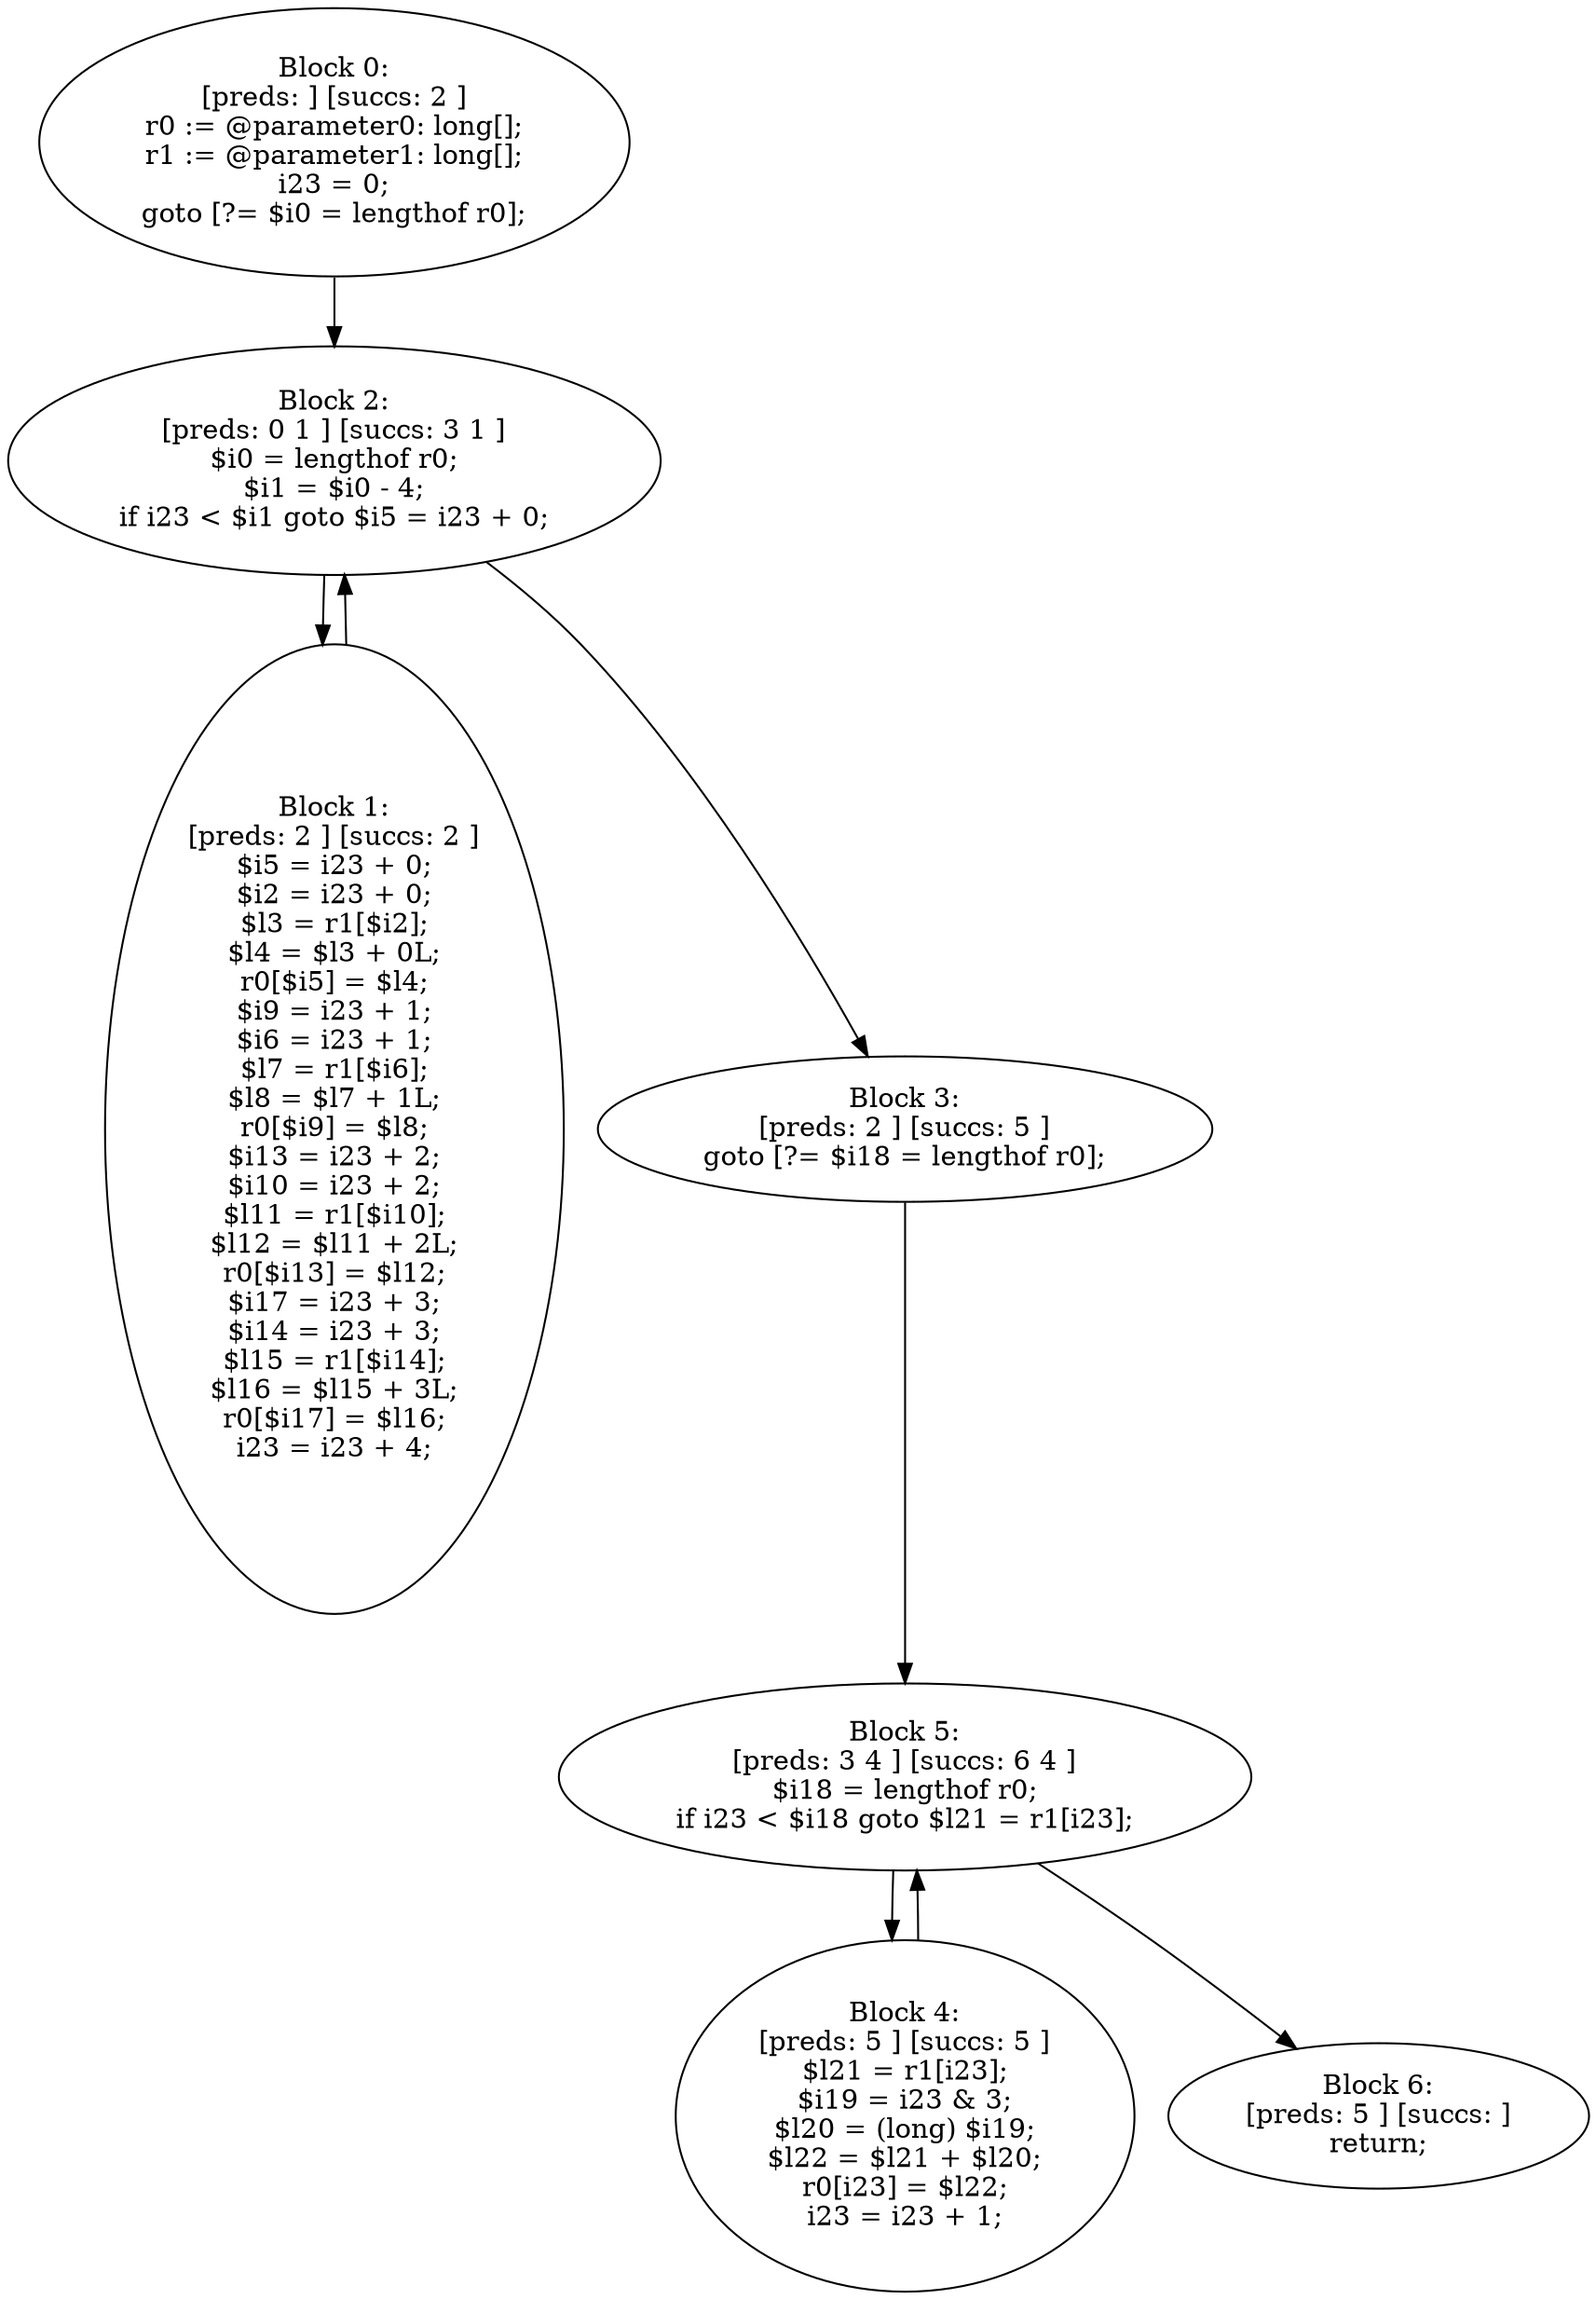 digraph "unitGraph" {
    "Block 0:
[preds: ] [succs: 2 ]
r0 := @parameter0: long[];
r1 := @parameter1: long[];
i23 = 0;
goto [?= $i0 = lengthof r0];
"
    "Block 1:
[preds: 2 ] [succs: 2 ]
$i5 = i23 + 0;
$i2 = i23 + 0;
$l3 = r1[$i2];
$l4 = $l3 + 0L;
r0[$i5] = $l4;
$i9 = i23 + 1;
$i6 = i23 + 1;
$l7 = r1[$i6];
$l8 = $l7 + 1L;
r0[$i9] = $l8;
$i13 = i23 + 2;
$i10 = i23 + 2;
$l11 = r1[$i10];
$l12 = $l11 + 2L;
r0[$i13] = $l12;
$i17 = i23 + 3;
$i14 = i23 + 3;
$l15 = r1[$i14];
$l16 = $l15 + 3L;
r0[$i17] = $l16;
i23 = i23 + 4;
"
    "Block 2:
[preds: 0 1 ] [succs: 3 1 ]
$i0 = lengthof r0;
$i1 = $i0 - 4;
if i23 < $i1 goto $i5 = i23 + 0;
"
    "Block 3:
[preds: 2 ] [succs: 5 ]
goto [?= $i18 = lengthof r0];
"
    "Block 4:
[preds: 5 ] [succs: 5 ]
$l21 = r1[i23];
$i19 = i23 & 3;
$l20 = (long) $i19;
$l22 = $l21 + $l20;
r0[i23] = $l22;
i23 = i23 + 1;
"
    "Block 5:
[preds: 3 4 ] [succs: 6 4 ]
$i18 = lengthof r0;
if i23 < $i18 goto $l21 = r1[i23];
"
    "Block 6:
[preds: 5 ] [succs: ]
return;
"
    "Block 0:
[preds: ] [succs: 2 ]
r0 := @parameter0: long[];
r1 := @parameter1: long[];
i23 = 0;
goto [?= $i0 = lengthof r0];
"->"Block 2:
[preds: 0 1 ] [succs: 3 1 ]
$i0 = lengthof r0;
$i1 = $i0 - 4;
if i23 < $i1 goto $i5 = i23 + 0;
";
    "Block 1:
[preds: 2 ] [succs: 2 ]
$i5 = i23 + 0;
$i2 = i23 + 0;
$l3 = r1[$i2];
$l4 = $l3 + 0L;
r0[$i5] = $l4;
$i9 = i23 + 1;
$i6 = i23 + 1;
$l7 = r1[$i6];
$l8 = $l7 + 1L;
r0[$i9] = $l8;
$i13 = i23 + 2;
$i10 = i23 + 2;
$l11 = r1[$i10];
$l12 = $l11 + 2L;
r0[$i13] = $l12;
$i17 = i23 + 3;
$i14 = i23 + 3;
$l15 = r1[$i14];
$l16 = $l15 + 3L;
r0[$i17] = $l16;
i23 = i23 + 4;
"->"Block 2:
[preds: 0 1 ] [succs: 3 1 ]
$i0 = lengthof r0;
$i1 = $i0 - 4;
if i23 < $i1 goto $i5 = i23 + 0;
";
    "Block 2:
[preds: 0 1 ] [succs: 3 1 ]
$i0 = lengthof r0;
$i1 = $i0 - 4;
if i23 < $i1 goto $i5 = i23 + 0;
"->"Block 3:
[preds: 2 ] [succs: 5 ]
goto [?= $i18 = lengthof r0];
";
    "Block 2:
[preds: 0 1 ] [succs: 3 1 ]
$i0 = lengthof r0;
$i1 = $i0 - 4;
if i23 < $i1 goto $i5 = i23 + 0;
"->"Block 1:
[preds: 2 ] [succs: 2 ]
$i5 = i23 + 0;
$i2 = i23 + 0;
$l3 = r1[$i2];
$l4 = $l3 + 0L;
r0[$i5] = $l4;
$i9 = i23 + 1;
$i6 = i23 + 1;
$l7 = r1[$i6];
$l8 = $l7 + 1L;
r0[$i9] = $l8;
$i13 = i23 + 2;
$i10 = i23 + 2;
$l11 = r1[$i10];
$l12 = $l11 + 2L;
r0[$i13] = $l12;
$i17 = i23 + 3;
$i14 = i23 + 3;
$l15 = r1[$i14];
$l16 = $l15 + 3L;
r0[$i17] = $l16;
i23 = i23 + 4;
";
    "Block 3:
[preds: 2 ] [succs: 5 ]
goto [?= $i18 = lengthof r0];
"->"Block 5:
[preds: 3 4 ] [succs: 6 4 ]
$i18 = lengthof r0;
if i23 < $i18 goto $l21 = r1[i23];
";
    "Block 4:
[preds: 5 ] [succs: 5 ]
$l21 = r1[i23];
$i19 = i23 & 3;
$l20 = (long) $i19;
$l22 = $l21 + $l20;
r0[i23] = $l22;
i23 = i23 + 1;
"->"Block 5:
[preds: 3 4 ] [succs: 6 4 ]
$i18 = lengthof r0;
if i23 < $i18 goto $l21 = r1[i23];
";
    "Block 5:
[preds: 3 4 ] [succs: 6 4 ]
$i18 = lengthof r0;
if i23 < $i18 goto $l21 = r1[i23];
"->"Block 6:
[preds: 5 ] [succs: ]
return;
";
    "Block 5:
[preds: 3 4 ] [succs: 6 4 ]
$i18 = lengthof r0;
if i23 < $i18 goto $l21 = r1[i23];
"->"Block 4:
[preds: 5 ] [succs: 5 ]
$l21 = r1[i23];
$i19 = i23 & 3;
$l20 = (long) $i19;
$l22 = $l21 + $l20;
r0[i23] = $l22;
i23 = i23 + 1;
";
}
